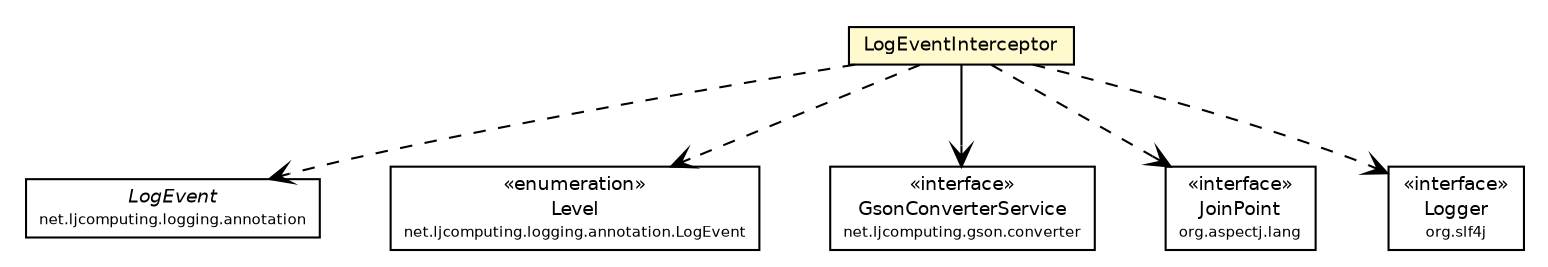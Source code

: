 #!/usr/local/bin/dot
#
# Class diagram 
# Generated by UMLGraph version R5_6 (http://www.umlgraph.org/)
#

digraph G {
	edge [fontname="Helvetica",fontsize=10,labelfontname="Helvetica",labelfontsize=10];
	node [fontname="Helvetica",fontsize=10,shape=plaintext];
	nodesep=0.25;
	ranksep=0.5;
	// net.ljcomputing.logging.LogEventInterceptor
	c80 [label=<<table title="net.ljcomputing.logging.LogEventInterceptor" border="0" cellborder="1" cellspacing="0" cellpadding="2" port="p" bgcolor="lemonChiffon" href="./LogEventInterceptor.html">
		<tr><td><table border="0" cellspacing="0" cellpadding="1">
<tr><td align="center" balign="center"> LogEventInterceptor </td></tr>
		</table></td></tr>
		</table>>, URL="./LogEventInterceptor.html", fontname="Helvetica", fontcolor="black", fontsize=9.0];
	// net.ljcomputing.logging.annotation.LogEvent
	c82 [label=<<table title="net.ljcomputing.logging.annotation.LogEvent" border="0" cellborder="1" cellspacing="0" cellpadding="2" port="p" href="./annotation/LogEvent.html">
		<tr><td><table border="0" cellspacing="0" cellpadding="1">
<tr><td align="center" balign="center"><font face="Helvetica-Oblique"> LogEvent </font></td></tr>
<tr><td align="center" balign="center"><font point-size="7.0"> net.ljcomputing.logging.annotation </font></td></tr>
		</table></td></tr>
		</table>>, URL="./annotation/LogEvent.html", fontname="Helvetica", fontcolor="black", fontsize=9.0];
	// net.ljcomputing.logging.annotation.LogEvent.Level
	c83 [label=<<table title="net.ljcomputing.logging.annotation.LogEvent.Level" border="0" cellborder="1" cellspacing="0" cellpadding="2" port="p" href="./annotation/LogEvent.Level.html">
		<tr><td><table border="0" cellspacing="0" cellpadding="1">
<tr><td align="center" balign="center"> &#171;enumeration&#187; </td></tr>
<tr><td align="center" balign="center"> Level </td></tr>
<tr><td align="center" balign="center"><font point-size="7.0"> net.ljcomputing.logging.annotation.LogEvent </font></td></tr>
		</table></td></tr>
		</table>>, URL="./annotation/LogEvent.Level.html", fontname="Helvetica", fontcolor="black", fontsize=9.0];
	// net.ljcomputing.logging.LogEventInterceptor NAVASSOC net.ljcomputing.gson.converter.GsonConverterService
	c80:p -> c86:p [taillabel="", label="", headlabel="", fontname="Helvetica", fontcolor="black", fontsize=10.0, color="black", arrowhead=open];
	// net.ljcomputing.logging.LogEventInterceptor DEPEND org.aspectj.lang.JoinPoint
	c80:p -> c87:p [taillabel="", label="", headlabel="", fontname="Helvetica", fontcolor="black", fontsize=10.0, color="black", arrowhead=open, style=dashed];
	// net.ljcomputing.logging.LogEventInterceptor DEPEND net.ljcomputing.logging.annotation.LogEvent
	c80:p -> c82:p [taillabel="", label="", headlabel="", fontname="Helvetica", fontcolor="black", fontsize=10.0, color="black", arrowhead=open, style=dashed];
	// net.ljcomputing.logging.LogEventInterceptor DEPEND org.slf4j.Logger
	c80:p -> c88:p [taillabel="", label="", headlabel="", fontname="Helvetica", fontcolor="black", fontsize=10.0, color="black", arrowhead=open, style=dashed];
	// net.ljcomputing.logging.LogEventInterceptor DEPEND net.ljcomputing.logging.annotation.LogEvent.Level
	c80:p -> c83:p [taillabel="", label="", headlabel="", fontname="Helvetica", fontcolor="black", fontsize=10.0, color="black", arrowhead=open, style=dashed];
	// org.slf4j.Logger
	c88 [label=<<table title="org.slf4j.Logger" border="0" cellborder="1" cellspacing="0" cellpadding="2" port="p" href="http://java.sun.com/j2se/1.4.2/docs/api/org/slf4j/Logger.html">
		<tr><td><table border="0" cellspacing="0" cellpadding="1">
<tr><td align="center" balign="center"> &#171;interface&#187; </td></tr>
<tr><td align="center" balign="center"> Logger </td></tr>
<tr><td align="center" balign="center"><font point-size="7.0"> org.slf4j </font></td></tr>
		</table></td></tr>
		</table>>, URL="http://java.sun.com/j2se/1.4.2/docs/api/org/slf4j/Logger.html", fontname="Helvetica", fontcolor="black", fontsize=9.0];
	// net.ljcomputing.gson.converter.GsonConverterService
	c86 [label=<<table title="net.ljcomputing.gson.converter.GsonConverterService" border="0" cellborder="1" cellspacing="0" cellpadding="2" port="p" href="http://java.sun.com/j2se/1.4.2/docs/api/net/ljcomputing/gson/converter/GsonConverterService.html">
		<tr><td><table border="0" cellspacing="0" cellpadding="1">
<tr><td align="center" balign="center"> &#171;interface&#187; </td></tr>
<tr><td align="center" balign="center"> GsonConverterService </td></tr>
<tr><td align="center" balign="center"><font point-size="7.0"> net.ljcomputing.gson.converter </font></td></tr>
		</table></td></tr>
		</table>>, URL="http://java.sun.com/j2se/1.4.2/docs/api/net/ljcomputing/gson/converter/GsonConverterService.html", fontname="Helvetica", fontcolor="black", fontsize=9.0];
	// org.aspectj.lang.JoinPoint
	c87 [label=<<table title="org.aspectj.lang.JoinPoint" border="0" cellborder="1" cellspacing="0" cellpadding="2" port="p" href="http://java.sun.com/j2se/1.4.2/docs/api/org/aspectj/lang/JoinPoint.html">
		<tr><td><table border="0" cellspacing="0" cellpadding="1">
<tr><td align="center" balign="center"> &#171;interface&#187; </td></tr>
<tr><td align="center" balign="center"> JoinPoint </td></tr>
<tr><td align="center" balign="center"><font point-size="7.0"> org.aspectj.lang </font></td></tr>
		</table></td></tr>
		</table>>, URL="http://java.sun.com/j2se/1.4.2/docs/api/org/aspectj/lang/JoinPoint.html", fontname="Helvetica", fontcolor="black", fontsize=9.0];
}

